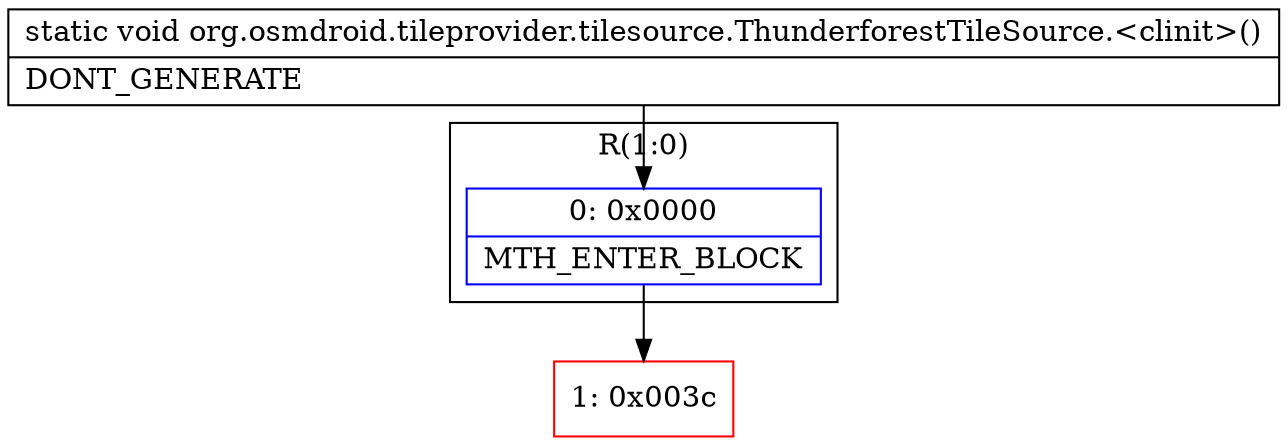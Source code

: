 digraph "CFG fororg.osmdroid.tileprovider.tilesource.ThunderforestTileSource.\<clinit\>()V" {
subgraph cluster_Region_392036608 {
label = "R(1:0)";
node [shape=record,color=blue];
Node_0 [shape=record,label="{0\:\ 0x0000|MTH_ENTER_BLOCK\l}"];
}
Node_1 [shape=record,color=red,label="{1\:\ 0x003c}"];
MethodNode[shape=record,label="{static void org.osmdroid.tileprovider.tilesource.ThunderforestTileSource.\<clinit\>()  | DONT_GENERATE\l}"];
MethodNode -> Node_0;
Node_0 -> Node_1;
}


